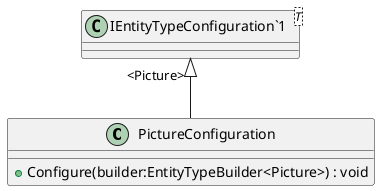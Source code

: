 @startuml
class PictureConfiguration {
    + Configure(builder:EntityTypeBuilder<Picture>) : void
}
class "IEntityTypeConfiguration`1"<T> {
}
"IEntityTypeConfiguration`1" "<Picture>" <|-- PictureConfiguration
@enduml
